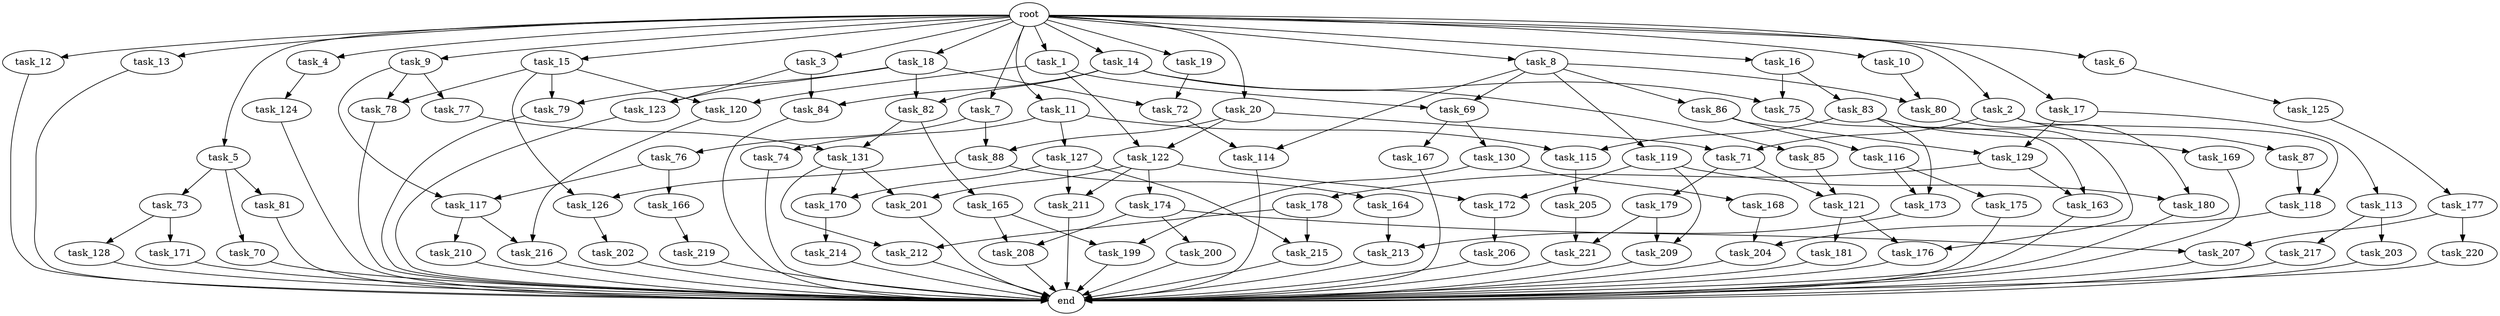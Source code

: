 digraph G {
  root [size="0.000000"];
  task_1 [size="10.240000"];
  task_2 [size="10.240000"];
  task_3 [size="10.240000"];
  task_4 [size="10.240000"];
  task_5 [size="10.240000"];
  task_6 [size="10.240000"];
  task_7 [size="10.240000"];
  task_8 [size="10.240000"];
  task_9 [size="10.240000"];
  task_10 [size="10.240000"];
  task_11 [size="10.240000"];
  task_12 [size="10.240000"];
  task_13 [size="10.240000"];
  task_14 [size="10.240000"];
  task_15 [size="10.240000"];
  task_16 [size="10.240000"];
  task_17 [size="10.240000"];
  task_18 [size="10.240000"];
  task_19 [size="10.240000"];
  task_20 [size="10.240000"];
  task_69 [size="6871947673.600000"];
  task_70 [size="4209067950.080000"];
  task_71 [size="5841155522.560000"];
  task_72 [size="4982162063.360000"];
  task_73 [size="4209067950.080000"];
  task_74 [size="2147483648.000000"];
  task_75 [size="7645041786.880000"];
  task_76 [size="1374389534.720000"];
  task_77 [size="6957847019.520000"];
  task_78 [size="10050223472.639999"];
  task_79 [size="3865470566.400000"];
  task_80 [size="6871947673.600000"];
  task_81 [size="4209067950.080000"];
  task_82 [size="6270652252.160000"];
  task_83 [size="2147483648.000000"];
  task_84 [size="7645041786.880000"];
  task_85 [size="5497558138.880000"];
  task_86 [size="1374389534.720000"];
  task_87 [size="5497558138.880000"];
  task_88 [size="1717986918.400000"];
  task_113 [size="6957847019.520000"];
  task_114 [size="1717986918.400000"];
  task_115 [size="10737418240.000000"];
  task_116 [size="4209067950.080000"];
  task_117 [size="8332236554.240000"];
  task_118 [size="6871947673.600000"];
  task_119 [size="1374389534.720000"];
  task_120 [size="8589934592.000000"];
  task_121 [size="4552665333.760000"];
  task_122 [size="5841155522.560000"];
  task_123 [size="2920577761.280000"];
  task_124 [size="6957847019.520000"];
  task_125 [size="3092376453.120000"];
  task_126 [size="8589934592.000000"];
  task_127 [size="2147483648.000000"];
  task_128 [size="4209067950.080000"];
  task_129 [size="11166914969.600000"];
  task_130 [size="2147483648.000000"];
  task_131 [size="6356551598.080000"];
  task_163 [size="8933531975.680000"];
  task_164 [size="5497558138.880000"];
  task_165 [size="4209067950.080000"];
  task_166 [size="1374389534.720000"];
  task_167 [size="2147483648.000000"];
  task_168 [size="3092376453.120000"];
  task_169 [size="8589934592.000000"];
  task_170 [size="10050223472.639999"];
  task_171 [size="4209067950.080000"];
  task_172 [size="17179869184.000000"];
  task_173 [size="12799002542.080000"];
  task_174 [size="8589934592.000000"];
  task_175 [size="4209067950.080000"];
  task_176 [size="9363028705.280001"];
  task_177 [size="4209067950.080000"];
  task_178 [size="343597383.680000"];
  task_179 [size="343597383.680000"];
  task_180 [size="14087492730.880001"];
  task_181 [size="773094113.280000"];
  task_199 [size="10050223472.639999"];
  task_200 [size="2147483648.000000"];
  task_201 [size="11682311045.120001"];
  task_202 [size="6957847019.520000"];
  task_203 [size="6957847019.520000"];
  task_204 [size="9363028705.280001"];
  task_205 [size="343597383.680000"];
  task_206 [size="8589934592.000000"];
  task_207 [size="2491081031.680000"];
  task_208 [size="9105330667.520000"];
  task_209 [size="14087492730.880001"];
  task_210 [size="773094113.280000"];
  task_211 [size="15547781611.520000"];
  task_212 [size="10050223472.639999"];
  task_213 [size="4466765987.840000"];
  task_214 [size="6957847019.520000"];
  task_215 [size="13915694039.040001"];
  task_216 [size="4982162063.360000"];
  task_217 [size="6957847019.520000"];
  task_219 [size="2147483648.000000"];
  task_220 [size="343597383.680000"];
  task_221 [size="7645041786.880000"];
  end [size="0.000000"];

  root -> task_1 [size="1.000000"];
  root -> task_2 [size="1.000000"];
  root -> task_3 [size="1.000000"];
  root -> task_4 [size="1.000000"];
  root -> task_5 [size="1.000000"];
  root -> task_6 [size="1.000000"];
  root -> task_7 [size="1.000000"];
  root -> task_8 [size="1.000000"];
  root -> task_9 [size="1.000000"];
  root -> task_10 [size="1.000000"];
  root -> task_11 [size="1.000000"];
  root -> task_12 [size="1.000000"];
  root -> task_13 [size="1.000000"];
  root -> task_14 [size="1.000000"];
  root -> task_15 [size="1.000000"];
  root -> task_16 [size="1.000000"];
  root -> task_17 [size="1.000000"];
  root -> task_18 [size="1.000000"];
  root -> task_19 [size="1.000000"];
  root -> task_20 [size="1.000000"];
  task_1 -> task_69 [size="536870912.000000"];
  task_1 -> task_120 [size="536870912.000000"];
  task_1 -> task_122 [size="536870912.000000"];
  task_2 -> task_71 [size="536870912.000000"];
  task_2 -> task_87 [size="536870912.000000"];
  task_2 -> task_118 [size="536870912.000000"];
  task_3 -> task_84 [size="209715200.000000"];
  task_3 -> task_123 [size="209715200.000000"];
  task_4 -> task_124 [size="679477248.000000"];
  task_5 -> task_70 [size="411041792.000000"];
  task_5 -> task_73 [size="411041792.000000"];
  task_5 -> task_81 [size="411041792.000000"];
  task_6 -> task_125 [size="301989888.000000"];
  task_7 -> task_76 [size="134217728.000000"];
  task_7 -> task_88 [size="134217728.000000"];
  task_8 -> task_69 [size="134217728.000000"];
  task_8 -> task_80 [size="134217728.000000"];
  task_8 -> task_86 [size="134217728.000000"];
  task_8 -> task_114 [size="134217728.000000"];
  task_8 -> task_119 [size="134217728.000000"];
  task_9 -> task_77 [size="679477248.000000"];
  task_9 -> task_78 [size="679477248.000000"];
  task_9 -> task_117 [size="679477248.000000"];
  task_10 -> task_80 [size="536870912.000000"];
  task_11 -> task_74 [size="209715200.000000"];
  task_11 -> task_115 [size="209715200.000000"];
  task_11 -> task_127 [size="209715200.000000"];
  task_12 -> end [size="1.000000"];
  task_13 -> end [size="1.000000"];
  task_14 -> task_75 [size="536870912.000000"];
  task_14 -> task_82 [size="536870912.000000"];
  task_14 -> task_84 [size="536870912.000000"];
  task_14 -> task_85 [size="536870912.000000"];
  task_15 -> task_78 [size="301989888.000000"];
  task_15 -> task_79 [size="301989888.000000"];
  task_15 -> task_120 [size="301989888.000000"];
  task_15 -> task_126 [size="301989888.000000"];
  task_16 -> task_75 [size="209715200.000000"];
  task_16 -> task_83 [size="209715200.000000"];
  task_17 -> task_113 [size="679477248.000000"];
  task_17 -> task_129 [size="679477248.000000"];
  task_18 -> task_72 [size="75497472.000000"];
  task_18 -> task_79 [size="75497472.000000"];
  task_18 -> task_82 [size="75497472.000000"];
  task_18 -> task_123 [size="75497472.000000"];
  task_19 -> task_72 [size="411041792.000000"];
  task_20 -> task_71 [size="33554432.000000"];
  task_20 -> task_88 [size="33554432.000000"];
  task_20 -> task_122 [size="33554432.000000"];
  task_69 -> task_130 [size="209715200.000000"];
  task_69 -> task_167 [size="209715200.000000"];
  task_70 -> end [size="1.000000"];
  task_71 -> task_121 [size="33554432.000000"];
  task_71 -> task_179 [size="33554432.000000"];
  task_72 -> task_114 [size="33554432.000000"];
  task_73 -> task_128 [size="411041792.000000"];
  task_73 -> task_171 [size="411041792.000000"];
  task_74 -> end [size="1.000000"];
  task_75 -> task_163 [size="838860800.000000"];
  task_76 -> task_117 [size="134217728.000000"];
  task_76 -> task_166 [size="134217728.000000"];
  task_77 -> task_131 [size="209715200.000000"];
  task_78 -> end [size="1.000000"];
  task_79 -> end [size="1.000000"];
  task_80 -> task_180 [size="536870912.000000"];
  task_81 -> end [size="1.000000"];
  task_82 -> task_131 [size="411041792.000000"];
  task_82 -> task_165 [size="411041792.000000"];
  task_83 -> task_115 [size="838860800.000000"];
  task_83 -> task_169 [size="838860800.000000"];
  task_83 -> task_173 [size="838860800.000000"];
  task_83 -> task_176 [size="838860800.000000"];
  task_84 -> end [size="1.000000"];
  task_85 -> task_121 [size="411041792.000000"];
  task_86 -> task_116 [size="411041792.000000"];
  task_86 -> task_129 [size="411041792.000000"];
  task_87 -> task_118 [size="134217728.000000"];
  task_88 -> task_126 [size="536870912.000000"];
  task_88 -> task_164 [size="536870912.000000"];
  task_113 -> task_203 [size="679477248.000000"];
  task_113 -> task_217 [size="679477248.000000"];
  task_114 -> end [size="1.000000"];
  task_115 -> task_205 [size="33554432.000000"];
  task_116 -> task_173 [size="411041792.000000"];
  task_116 -> task_175 [size="411041792.000000"];
  task_117 -> task_210 [size="75497472.000000"];
  task_117 -> task_216 [size="75497472.000000"];
  task_118 -> task_204 [size="75497472.000000"];
  task_119 -> task_172 [size="838860800.000000"];
  task_119 -> task_180 [size="838860800.000000"];
  task_119 -> task_209 [size="838860800.000000"];
  task_120 -> task_216 [size="411041792.000000"];
  task_121 -> task_176 [size="75497472.000000"];
  task_121 -> task_181 [size="75497472.000000"];
  task_122 -> task_172 [size="838860800.000000"];
  task_122 -> task_174 [size="838860800.000000"];
  task_122 -> task_201 [size="838860800.000000"];
  task_122 -> task_211 [size="838860800.000000"];
  task_123 -> end [size="1.000000"];
  task_124 -> end [size="1.000000"];
  task_125 -> task_177 [size="411041792.000000"];
  task_126 -> task_202 [size="679477248.000000"];
  task_127 -> task_170 [size="679477248.000000"];
  task_127 -> task_211 [size="679477248.000000"];
  task_127 -> task_215 [size="679477248.000000"];
  task_128 -> end [size="1.000000"];
  task_129 -> task_163 [size="33554432.000000"];
  task_129 -> task_178 [size="33554432.000000"];
  task_130 -> task_168 [size="301989888.000000"];
  task_130 -> task_199 [size="301989888.000000"];
  task_131 -> task_170 [size="301989888.000000"];
  task_131 -> task_201 [size="301989888.000000"];
  task_131 -> task_212 [size="301989888.000000"];
  task_163 -> end [size="1.000000"];
  task_164 -> task_213 [size="134217728.000000"];
  task_165 -> task_199 [size="679477248.000000"];
  task_165 -> task_208 [size="679477248.000000"];
  task_166 -> task_219 [size="209715200.000000"];
  task_167 -> end [size="1.000000"];
  task_168 -> task_204 [size="838860800.000000"];
  task_169 -> end [size="1.000000"];
  task_170 -> task_214 [size="679477248.000000"];
  task_171 -> end [size="1.000000"];
  task_172 -> task_206 [size="838860800.000000"];
  task_173 -> task_213 [size="301989888.000000"];
  task_174 -> task_200 [size="209715200.000000"];
  task_174 -> task_207 [size="209715200.000000"];
  task_174 -> task_208 [size="209715200.000000"];
  task_175 -> end [size="1.000000"];
  task_176 -> end [size="1.000000"];
  task_177 -> task_207 [size="33554432.000000"];
  task_177 -> task_220 [size="33554432.000000"];
  task_178 -> task_212 [size="679477248.000000"];
  task_178 -> task_215 [size="679477248.000000"];
  task_179 -> task_209 [size="536870912.000000"];
  task_179 -> task_221 [size="536870912.000000"];
  task_180 -> end [size="1.000000"];
  task_181 -> end [size="1.000000"];
  task_199 -> end [size="1.000000"];
  task_200 -> end [size="1.000000"];
  task_201 -> end [size="1.000000"];
  task_202 -> end [size="1.000000"];
  task_203 -> end [size="1.000000"];
  task_204 -> end [size="1.000000"];
  task_205 -> task_221 [size="209715200.000000"];
  task_206 -> end [size="1.000000"];
  task_207 -> end [size="1.000000"];
  task_208 -> end [size="1.000000"];
  task_209 -> end [size="1.000000"];
  task_210 -> end [size="1.000000"];
  task_211 -> end [size="1.000000"];
  task_212 -> end [size="1.000000"];
  task_213 -> end [size="1.000000"];
  task_214 -> end [size="1.000000"];
  task_215 -> end [size="1.000000"];
  task_216 -> end [size="1.000000"];
  task_217 -> end [size="1.000000"];
  task_219 -> end [size="1.000000"];
  task_220 -> end [size="1.000000"];
  task_221 -> end [size="1.000000"];
}
